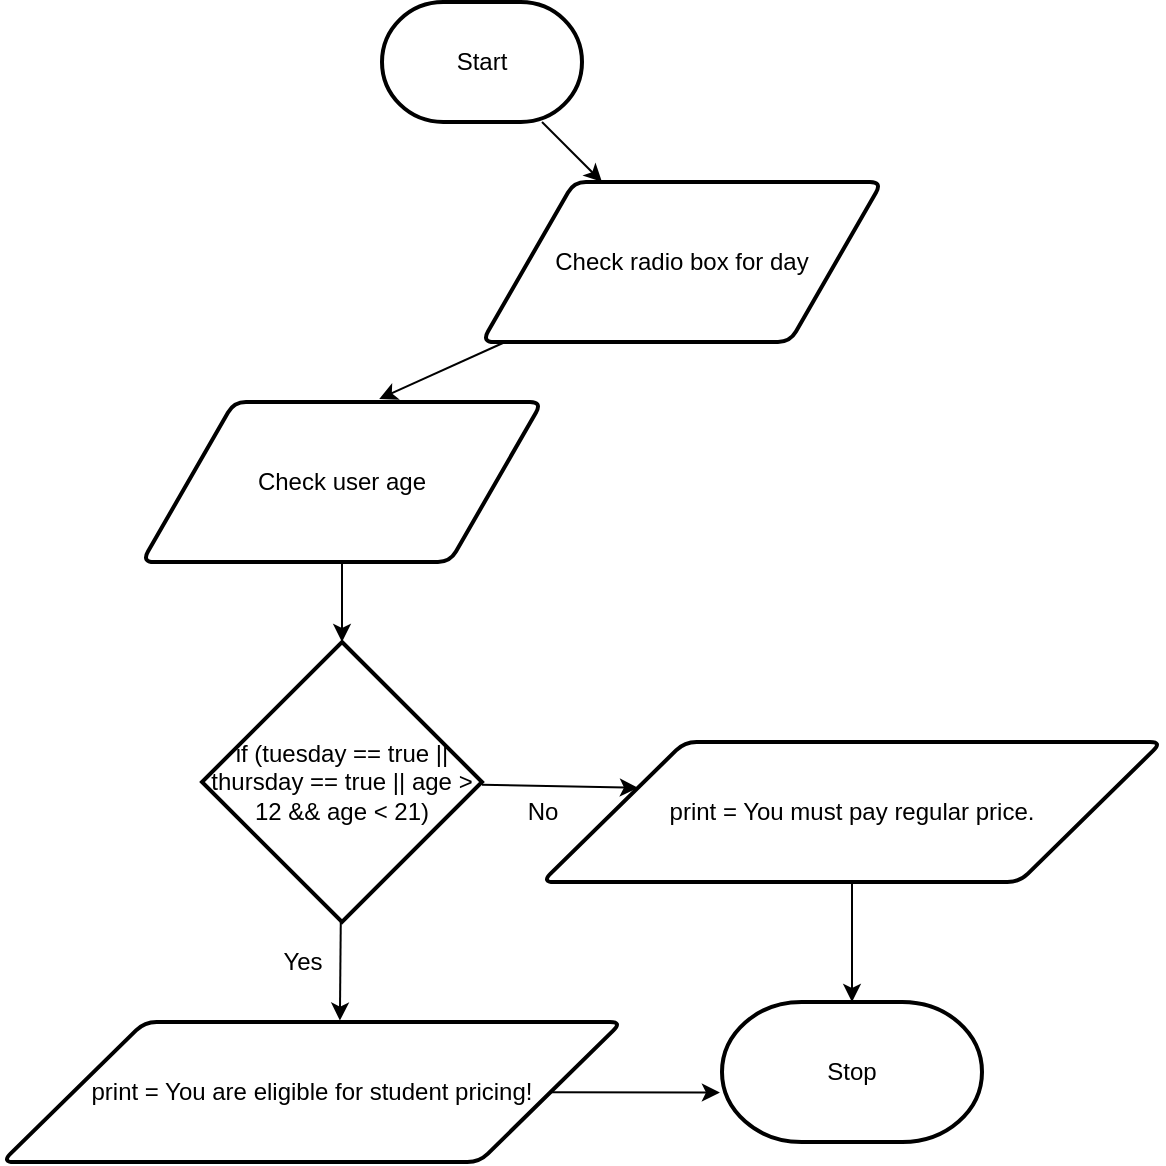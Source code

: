 <mxfile>
    <diagram id="GInHtZuMB5CcCfA9ihm7" name="Page-1">
        <mxGraphModel dx="959" dy="807" grid="1" gridSize="10" guides="1" tooltips="1" connect="1" arrows="1" fold="1" page="1" pageScale="1" pageWidth="850" pageHeight="1100" math="0" shadow="0">
            <root>
                <mxCell id="0"/>
                <mxCell id="1" parent="0"/>
                <mxCell id="7" style="edgeStyle=none;html=1;" parent="1" source="2" target="3" edge="1">
                    <mxGeometry relative="1" as="geometry"/>
                </mxCell>
                <mxCell id="2" value="Start" style="strokeWidth=2;html=1;shape=mxgraph.flowchart.terminator;whiteSpace=wrap;" parent="1" vertex="1">
                    <mxGeometry x="360" y="100" width="100" height="60" as="geometry"/>
                </mxCell>
                <mxCell id="11" style="edgeStyle=none;html=1;entryX=0.593;entryY=-0.019;entryDx=0;entryDy=0;entryPerimeter=0;" edge="1" parent="1" source="3" target="10">
                    <mxGeometry relative="1" as="geometry"/>
                </mxCell>
                <mxCell id="3" value="Check radio box for day" style="shape=parallelogram;html=1;strokeWidth=2;perimeter=parallelogramPerimeter;whiteSpace=wrap;rounded=1;arcSize=12;size=0.23;" parent="1" vertex="1">
                    <mxGeometry x="410" y="190" width="200" height="80" as="geometry"/>
                </mxCell>
                <mxCell id="14" style="edgeStyle=none;html=1;entryX=0.5;entryY=0;entryDx=0;entryDy=0;entryPerimeter=0;" edge="1" parent="1" source="10" target="12">
                    <mxGeometry relative="1" as="geometry"/>
                </mxCell>
                <mxCell id="10" value="Check user age" style="shape=parallelogram;html=1;strokeWidth=2;perimeter=parallelogramPerimeter;whiteSpace=wrap;rounded=1;arcSize=12;size=0.23;" vertex="1" parent="1">
                    <mxGeometry x="240" y="300" width="200" height="80" as="geometry"/>
                </mxCell>
                <mxCell id="16" style="edgeStyle=none;html=1;entryX=0.545;entryY=-0.01;entryDx=0;entryDy=0;entryPerimeter=0;" edge="1" parent="1" source="12" target="15">
                    <mxGeometry relative="1" as="geometry"/>
                </mxCell>
                <mxCell id="18" style="edgeStyle=none;html=1;entryX=0;entryY=0.25;entryDx=0;entryDy=0;" edge="1" parent="1" source="12" target="17">
                    <mxGeometry relative="1" as="geometry"/>
                </mxCell>
                <mxCell id="12" value="if&amp;nbsp;(tuesday == true || thursday == true || age &amp;gt; 12 &amp;amp;&amp;amp; age &amp;lt; 21)" style="strokeWidth=2;html=1;shape=mxgraph.flowchart.decision;whiteSpace=wrap;" vertex="1" parent="1">
                    <mxGeometry x="270" y="420" width="140" height="140" as="geometry"/>
                </mxCell>
                <mxCell id="24" style="edgeStyle=none;html=1;entryX=-0.008;entryY=0.647;entryDx=0;entryDy=0;entryPerimeter=0;" edge="1" parent="1" source="15" target="21">
                    <mxGeometry relative="1" as="geometry"/>
                </mxCell>
                <mxCell id="15" value="print = You are eligible for student pricing!" style="shape=parallelogram;html=1;strokeWidth=2;perimeter=parallelogramPerimeter;whiteSpace=wrap;rounded=1;arcSize=12;size=0.23;" vertex="1" parent="1">
                    <mxGeometry x="170" y="610" width="310" height="70" as="geometry"/>
                </mxCell>
                <mxCell id="22" style="edgeStyle=none;html=1;" edge="1" parent="1" source="17" target="21">
                    <mxGeometry relative="1" as="geometry"/>
                </mxCell>
                <mxCell id="17" value="print = You must pay regular price." style="shape=parallelogram;html=1;strokeWidth=2;perimeter=parallelogramPerimeter;whiteSpace=wrap;rounded=1;arcSize=12;size=0.23;" vertex="1" parent="1">
                    <mxGeometry x="440" y="470" width="310" height="70" as="geometry"/>
                </mxCell>
                <mxCell id="19" value="Yes" style="text;html=1;resizable=0;autosize=1;align=center;verticalAlign=middle;points=[];fillColor=none;strokeColor=none;rounded=0;" vertex="1" parent="1">
                    <mxGeometry x="300" y="570" width="40" height="20" as="geometry"/>
                </mxCell>
                <mxCell id="20" value="No" style="text;html=1;resizable=0;autosize=1;align=center;verticalAlign=middle;points=[];fillColor=none;strokeColor=none;rounded=0;" vertex="1" parent="1">
                    <mxGeometry x="425" y="495" width="30" height="20" as="geometry"/>
                </mxCell>
                <mxCell id="21" value="Stop" style="strokeWidth=2;html=1;shape=mxgraph.flowchart.terminator;whiteSpace=wrap;" vertex="1" parent="1">
                    <mxGeometry x="530" y="600" width="130" height="70" as="geometry"/>
                </mxCell>
            </root>
        </mxGraphModel>
    </diagram>
</mxfile>
